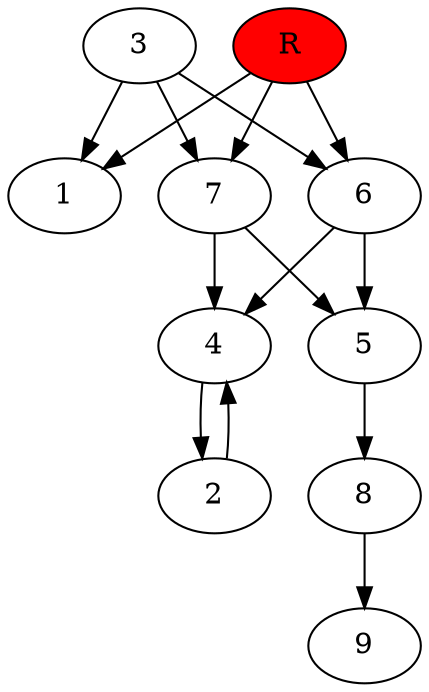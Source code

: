 digraph prb22673 {
	1
	2
	3
	4
	5
	6
	7
	8
	R [fillcolor="#ff0000" style=filled]
	2 -> 4
	3 -> 1
	3 -> 6
	3 -> 7
	4 -> 2
	5 -> 8
	6 -> 4
	6 -> 5
	7 -> 4
	7 -> 5
	8 -> 9
	R -> 1
	R -> 6
	R -> 7
}
